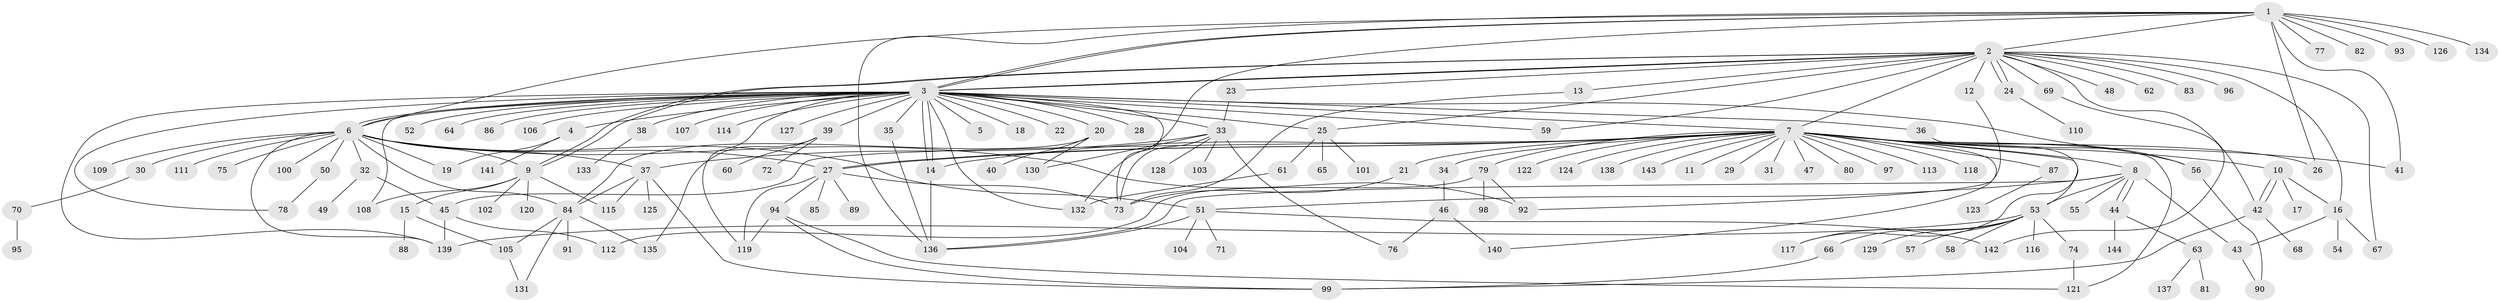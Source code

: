// coarse degree distribution, {12: 0.008695652173913044, 22: 0.008695652173913044, 36: 0.008695652173913044, 3: 0.09565217391304348, 1: 0.5043478260869565, 16: 0.008695652173913044, 33: 0.008695652173913044, 11: 0.008695652173913044, 8: 0.008695652173913044, 4: 0.06956521739130435, 2: 0.20869565217391303, 5: 0.02608695652173913, 7: 0.008695652173913044, 10: 0.008695652173913044, 6: 0.008695652173913044, 9: 0.008695652173913044}
// Generated by graph-tools (version 1.1) at 2025/52/02/27/25 19:52:00]
// undirected, 144 vertices, 211 edges
graph export_dot {
graph [start="1"]
  node [color=gray90,style=filled];
  1;
  2;
  3;
  4;
  5;
  6;
  7;
  8;
  9;
  10;
  11;
  12;
  13;
  14;
  15;
  16;
  17;
  18;
  19;
  20;
  21;
  22;
  23;
  24;
  25;
  26;
  27;
  28;
  29;
  30;
  31;
  32;
  33;
  34;
  35;
  36;
  37;
  38;
  39;
  40;
  41;
  42;
  43;
  44;
  45;
  46;
  47;
  48;
  49;
  50;
  51;
  52;
  53;
  54;
  55;
  56;
  57;
  58;
  59;
  60;
  61;
  62;
  63;
  64;
  65;
  66;
  67;
  68;
  69;
  70;
  71;
  72;
  73;
  74;
  75;
  76;
  77;
  78;
  79;
  80;
  81;
  82;
  83;
  84;
  85;
  86;
  87;
  88;
  89;
  90;
  91;
  92;
  93;
  94;
  95;
  96;
  97;
  98;
  99;
  100;
  101;
  102;
  103;
  104;
  105;
  106;
  107;
  108;
  109;
  110;
  111;
  112;
  113;
  114;
  115;
  116;
  117;
  118;
  119;
  120;
  121;
  122;
  123;
  124;
  125;
  126;
  127;
  128;
  129;
  130;
  131;
  132;
  133;
  134;
  135;
  136;
  137;
  138;
  139;
  140;
  141;
  142;
  143;
  144;
  1 -- 2;
  1 -- 3;
  1 -- 3;
  1 -- 6;
  1 -- 26;
  1 -- 41;
  1 -- 77;
  1 -- 82;
  1 -- 93;
  1 -- 126;
  1 -- 132;
  1 -- 134;
  1 -- 136;
  2 -- 3;
  2 -- 3;
  2 -- 3;
  2 -- 7;
  2 -- 9;
  2 -- 9;
  2 -- 12;
  2 -- 13;
  2 -- 16;
  2 -- 23;
  2 -- 24;
  2 -- 24;
  2 -- 25;
  2 -- 42;
  2 -- 48;
  2 -- 59;
  2 -- 62;
  2 -- 67;
  2 -- 69;
  2 -- 83;
  2 -- 96;
  3 -- 4;
  3 -- 5;
  3 -- 6;
  3 -- 6;
  3 -- 7;
  3 -- 14;
  3 -- 14;
  3 -- 18;
  3 -- 20;
  3 -- 22;
  3 -- 25;
  3 -- 28;
  3 -- 33;
  3 -- 35;
  3 -- 36;
  3 -- 38;
  3 -- 39;
  3 -- 52;
  3 -- 56;
  3 -- 59;
  3 -- 64;
  3 -- 73;
  3 -- 78;
  3 -- 86;
  3 -- 106;
  3 -- 107;
  3 -- 108;
  3 -- 114;
  3 -- 119;
  3 -- 127;
  3 -- 132;
  3 -- 139;
  4 -- 19;
  4 -- 141;
  6 -- 9;
  6 -- 19;
  6 -- 27;
  6 -- 30;
  6 -- 32;
  6 -- 37;
  6 -- 50;
  6 -- 51;
  6 -- 75;
  6 -- 84;
  6 -- 92;
  6 -- 100;
  6 -- 109;
  6 -- 111;
  6 -- 139;
  7 -- 8;
  7 -- 10;
  7 -- 11;
  7 -- 14;
  7 -- 21;
  7 -- 26;
  7 -- 27;
  7 -- 27;
  7 -- 29;
  7 -- 31;
  7 -- 34;
  7 -- 41;
  7 -- 45;
  7 -- 47;
  7 -- 53;
  7 -- 56;
  7 -- 79;
  7 -- 80;
  7 -- 87;
  7 -- 97;
  7 -- 113;
  7 -- 118;
  7 -- 121;
  7 -- 122;
  7 -- 124;
  7 -- 138;
  7 -- 140;
  7 -- 143;
  8 -- 43;
  8 -- 44;
  8 -- 44;
  8 -- 51;
  8 -- 53;
  8 -- 55;
  8 -- 136;
  9 -- 15;
  9 -- 102;
  9 -- 108;
  9 -- 115;
  9 -- 120;
  10 -- 16;
  10 -- 17;
  10 -- 42;
  10 -- 42;
  12 -- 92;
  13 -- 73;
  14 -- 136;
  15 -- 88;
  15 -- 105;
  16 -- 43;
  16 -- 54;
  16 -- 67;
  20 -- 40;
  20 -- 84;
  20 -- 130;
  21 -- 73;
  23 -- 33;
  24 -- 110;
  25 -- 61;
  25 -- 65;
  25 -- 101;
  27 -- 73;
  27 -- 85;
  27 -- 89;
  27 -- 94;
  27 -- 119;
  30 -- 70;
  32 -- 45;
  32 -- 49;
  33 -- 37;
  33 -- 73;
  33 -- 76;
  33 -- 103;
  33 -- 128;
  33 -- 130;
  34 -- 46;
  35 -- 136;
  36 -- 117;
  37 -- 84;
  37 -- 99;
  37 -- 115;
  37 -- 125;
  38 -- 133;
  39 -- 60;
  39 -- 72;
  39 -- 135;
  42 -- 68;
  42 -- 99;
  43 -- 90;
  44 -- 63;
  44 -- 144;
  45 -- 112;
  45 -- 139;
  46 -- 76;
  46 -- 140;
  50 -- 78;
  51 -- 71;
  51 -- 104;
  51 -- 136;
  51 -- 142;
  53 -- 57;
  53 -- 58;
  53 -- 66;
  53 -- 74;
  53 -- 116;
  53 -- 117;
  53 -- 129;
  53 -- 139;
  56 -- 90;
  61 -- 132;
  63 -- 81;
  63 -- 137;
  66 -- 99;
  69 -- 142;
  70 -- 95;
  74 -- 121;
  79 -- 92;
  79 -- 98;
  79 -- 112;
  84 -- 91;
  84 -- 105;
  84 -- 131;
  84 -- 135;
  87 -- 123;
  94 -- 99;
  94 -- 119;
  94 -- 121;
  105 -- 131;
}
